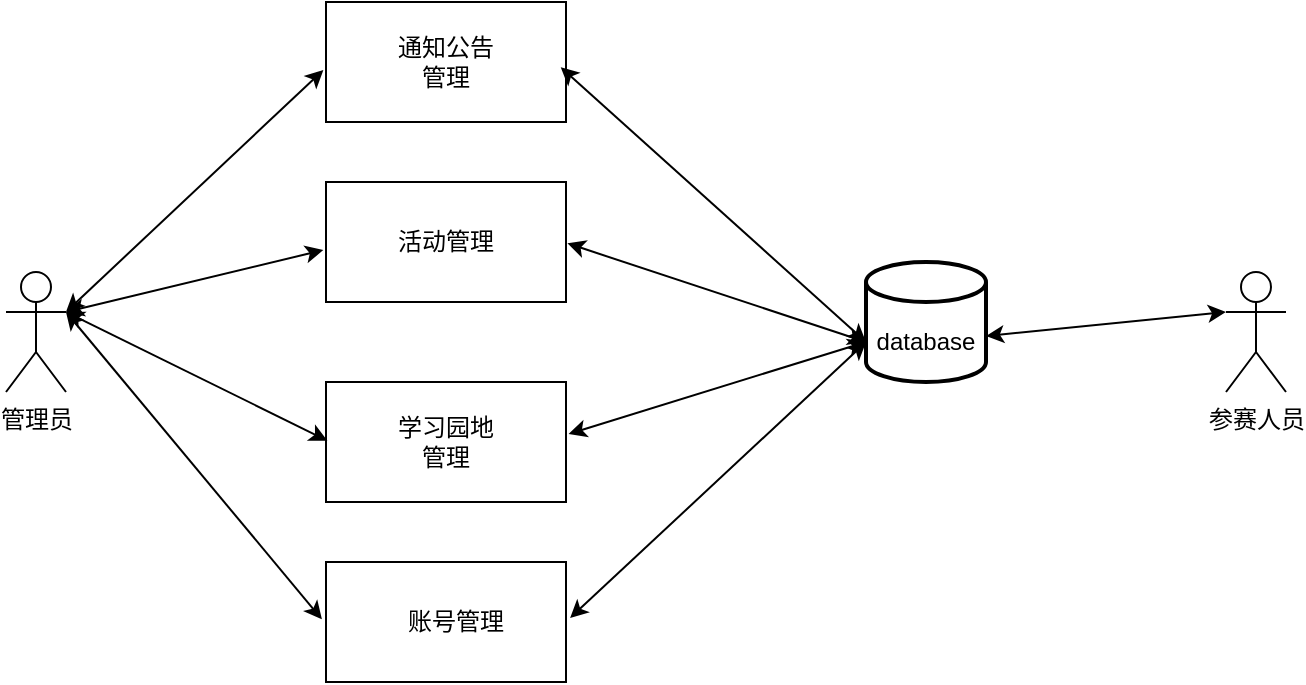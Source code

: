 <mxfile version="26.0.11">
  <diagram name="第 1 页" id="RhrDZrH9Dk_fWq9wKxiN">
    <mxGraphModel dx="1007" dy="608" grid="0" gridSize="10" guides="1" tooltips="1" connect="1" arrows="1" fold="1" page="0" pageScale="1" pageWidth="827" pageHeight="1169" math="0" shadow="0">
      <root>
        <mxCell id="0" />
        <mxCell id="1" parent="0" />
        <mxCell id="R0d0COBHO58gbQRLNMCy-1" value="管理员" style="shape=umlActor;verticalLabelPosition=bottom;verticalAlign=top;html=1;" vertex="1" parent="1">
          <mxGeometry x="90" y="325" width="30" height="60" as="geometry" />
        </mxCell>
        <mxCell id="R0d0COBHO58gbQRLNMCy-2" value="参赛人员" style="shape=umlActor;verticalLabelPosition=bottom;verticalAlign=top;html=1;" vertex="1" parent="1">
          <mxGeometry x="700" y="325" width="30" height="60" as="geometry" />
        </mxCell>
        <mxCell id="R0d0COBHO58gbQRLNMCy-6" value="" style="verticalLabelPosition=bottom;verticalAlign=top;html=1;shape=mxgraph.basic.rect;fillColor2=none;strokeWidth=1;size=20;indent=5;" vertex="1" parent="1">
          <mxGeometry x="250" y="190" width="120" height="60" as="geometry" />
        </mxCell>
        <mxCell id="R0d0COBHO58gbQRLNMCy-7" value="通知公告管理" style="text;html=1;align=center;verticalAlign=middle;whiteSpace=wrap;rounded=0;" vertex="1" parent="1">
          <mxGeometry x="280" y="205" width="60" height="30" as="geometry" />
        </mxCell>
        <mxCell id="R0d0COBHO58gbQRLNMCy-8" value="" style="strokeWidth=2;html=1;shape=mxgraph.flowchart.database;whiteSpace=wrap;" vertex="1" parent="1">
          <mxGeometry x="520" y="320" width="60" height="60" as="geometry" />
        </mxCell>
        <mxCell id="R0d0COBHO58gbQRLNMCy-9" value="database" style="text;html=1;align=center;verticalAlign=middle;whiteSpace=wrap;rounded=0;" vertex="1" parent="1">
          <mxGeometry x="520" y="345" width="60" height="30" as="geometry" />
        </mxCell>
        <mxCell id="R0d0COBHO58gbQRLNMCy-10" value="" style="verticalLabelPosition=bottom;verticalAlign=top;html=1;shape=mxgraph.basic.rect;fillColor2=none;strokeWidth=1;size=20;indent=5;" vertex="1" parent="1">
          <mxGeometry x="250" y="280" width="120" height="60" as="geometry" />
        </mxCell>
        <mxCell id="R0d0COBHO58gbQRLNMCy-11" value="活动管理" style="text;html=1;align=center;verticalAlign=middle;whiteSpace=wrap;rounded=0;" vertex="1" parent="1">
          <mxGeometry x="280" y="295" width="60" height="30" as="geometry" />
        </mxCell>
        <mxCell id="R0d0COBHO58gbQRLNMCy-12" value="" style="verticalLabelPosition=bottom;verticalAlign=top;html=1;shape=mxgraph.basic.rect;fillColor2=none;strokeWidth=1;size=20;indent=5;" vertex="1" parent="1">
          <mxGeometry x="250" y="380" width="120" height="60" as="geometry" />
        </mxCell>
        <mxCell id="R0d0COBHO58gbQRLNMCy-13" value="学习园地管理" style="text;html=1;align=center;verticalAlign=middle;whiteSpace=wrap;rounded=0;" vertex="1" parent="1">
          <mxGeometry x="280" y="395" width="60" height="30" as="geometry" />
        </mxCell>
        <mxCell id="R0d0COBHO58gbQRLNMCy-14" value="" style="verticalLabelPosition=bottom;verticalAlign=top;html=1;shape=mxgraph.basic.rect;fillColor2=none;strokeWidth=1;size=20;indent=5;" vertex="1" parent="1">
          <mxGeometry x="250" y="470" width="120" height="60" as="geometry" />
        </mxCell>
        <mxCell id="R0d0COBHO58gbQRLNMCy-15" value="账号管理" style="text;html=1;align=center;verticalAlign=middle;whiteSpace=wrap;rounded=0;" vertex="1" parent="1">
          <mxGeometry x="280" y="485" width="70" height="30" as="geometry" />
        </mxCell>
        <mxCell id="R0d0COBHO58gbQRLNMCy-18" value="" style="endArrow=classic;startArrow=classic;html=1;rounded=0;exitX=1;exitY=0.333;exitDx=0;exitDy=0;exitPerimeter=0;entryX=-0.011;entryY=0.567;entryDx=0;entryDy=0;entryPerimeter=0;" edge="1" parent="1" source="R0d0COBHO58gbQRLNMCy-1" target="R0d0COBHO58gbQRLNMCy-6">
          <mxGeometry width="50" height="50" relative="1" as="geometry">
            <mxPoint x="390" y="340" as="sourcePoint" />
            <mxPoint x="440" y="290" as="targetPoint" />
          </mxGeometry>
        </mxCell>
        <mxCell id="R0d0COBHO58gbQRLNMCy-20" value="" style="endArrow=classic;startArrow=classic;html=1;rounded=0;exitX=1;exitY=0.333;exitDx=0;exitDy=0;exitPerimeter=0;entryX=-0.011;entryY=0.567;entryDx=0;entryDy=0;entryPerimeter=0;" edge="1" parent="1" source="R0d0COBHO58gbQRLNMCy-1" target="R0d0COBHO58gbQRLNMCy-10">
          <mxGeometry width="50" height="50" relative="1" as="geometry">
            <mxPoint x="180" y="425" as="sourcePoint" />
            <mxPoint x="309" y="304" as="targetPoint" />
          </mxGeometry>
        </mxCell>
        <mxCell id="R0d0COBHO58gbQRLNMCy-21" value="" style="endArrow=classic;startArrow=classic;html=1;rounded=0;entryX=-0.017;entryY=0.478;entryDx=0;entryDy=0;entryPerimeter=0;exitX=1;exitY=0.333;exitDx=0;exitDy=0;exitPerimeter=0;" edge="1" parent="1" source="R0d0COBHO58gbQRLNMCy-1" target="R0d0COBHO58gbQRLNMCy-14">
          <mxGeometry width="50" height="50" relative="1" as="geometry">
            <mxPoint x="130" y="340" as="sourcePoint" />
            <mxPoint x="269" y="244" as="targetPoint" />
          </mxGeometry>
        </mxCell>
        <mxCell id="R0d0COBHO58gbQRLNMCy-22" value="" style="endArrow=classic;startArrow=classic;html=1;rounded=0;exitX=1;exitY=0.333;exitDx=0;exitDy=0;exitPerimeter=0;entryX=0.006;entryY=0.489;entryDx=0;entryDy=0;entryPerimeter=0;" edge="1" parent="1" source="R0d0COBHO58gbQRLNMCy-1" target="R0d0COBHO58gbQRLNMCy-12">
          <mxGeometry width="50" height="50" relative="1" as="geometry">
            <mxPoint x="150" y="375" as="sourcePoint" />
            <mxPoint x="279" y="254" as="targetPoint" />
          </mxGeometry>
        </mxCell>
        <mxCell id="R0d0COBHO58gbQRLNMCy-23" value="" style="endArrow=classic;startArrow=classic;html=1;rounded=0;entryX=0;entryY=0.333;entryDx=0;entryDy=0;entryPerimeter=0;" edge="1" parent="1" source="R0d0COBHO58gbQRLNMCy-9" target="R0d0COBHO58gbQRLNMCy-2">
          <mxGeometry width="50" height="50" relative="1" as="geometry">
            <mxPoint x="610" y="380" as="sourcePoint" />
            <mxPoint x="660" y="330" as="targetPoint" />
          </mxGeometry>
        </mxCell>
        <mxCell id="R0d0COBHO58gbQRLNMCy-24" value="" style="endArrow=classic;startArrow=classic;html=1;rounded=0;exitX=1.006;exitY=0.511;exitDx=0;exitDy=0;entryX=0;entryY=0.5;entryDx=0;entryDy=0;exitPerimeter=0;" edge="1" parent="1" source="R0d0COBHO58gbQRLNMCy-10" target="R0d0COBHO58gbQRLNMCy-9">
          <mxGeometry width="50" height="50" relative="1" as="geometry">
            <mxPoint x="580" y="365" as="sourcePoint" />
            <mxPoint x="710" y="355" as="targetPoint" />
          </mxGeometry>
        </mxCell>
        <mxCell id="R0d0COBHO58gbQRLNMCy-25" value="" style="endArrow=classic;startArrow=classic;html=1;rounded=0;exitX=1.011;exitY=0.433;exitDx=0;exitDy=0;entryX=0;entryY=0.5;entryDx=0;entryDy=0;exitPerimeter=0;" edge="1" parent="1" source="R0d0COBHO58gbQRLNMCy-12" target="R0d0COBHO58gbQRLNMCy-9">
          <mxGeometry width="50" height="50" relative="1" as="geometry">
            <mxPoint x="590" y="375" as="sourcePoint" />
            <mxPoint x="720" y="365" as="targetPoint" />
          </mxGeometry>
        </mxCell>
        <mxCell id="R0d0COBHO58gbQRLNMCy-26" value="" style="endArrow=classic;startArrow=classic;html=1;rounded=0;exitX=1.017;exitY=0.467;exitDx=0;exitDy=0;exitPerimeter=0;entryX=0;entryY=0.5;entryDx=0;entryDy=0;" edge="1" parent="1" source="R0d0COBHO58gbQRLNMCy-14" target="R0d0COBHO58gbQRLNMCy-9">
          <mxGeometry width="50" height="50" relative="1" as="geometry">
            <mxPoint x="600" y="385" as="sourcePoint" />
            <mxPoint x="520" y="400" as="targetPoint" />
          </mxGeometry>
        </mxCell>
        <mxCell id="R0d0COBHO58gbQRLNMCy-27" value="" style="endArrow=classic;startArrow=classic;html=1;rounded=0;entryX=0;entryY=0.5;entryDx=0;entryDy=0;exitX=0.978;exitY=0.544;exitDx=0;exitDy=0;exitPerimeter=0;" edge="1" parent="1" source="R0d0COBHO58gbQRLNMCy-6" target="R0d0COBHO58gbQRLNMCy-9">
          <mxGeometry width="50" height="50" relative="1" as="geometry">
            <mxPoint x="420" y="280" as="sourcePoint" />
            <mxPoint x="740" y="385" as="targetPoint" />
          </mxGeometry>
        </mxCell>
      </root>
    </mxGraphModel>
  </diagram>
</mxfile>
